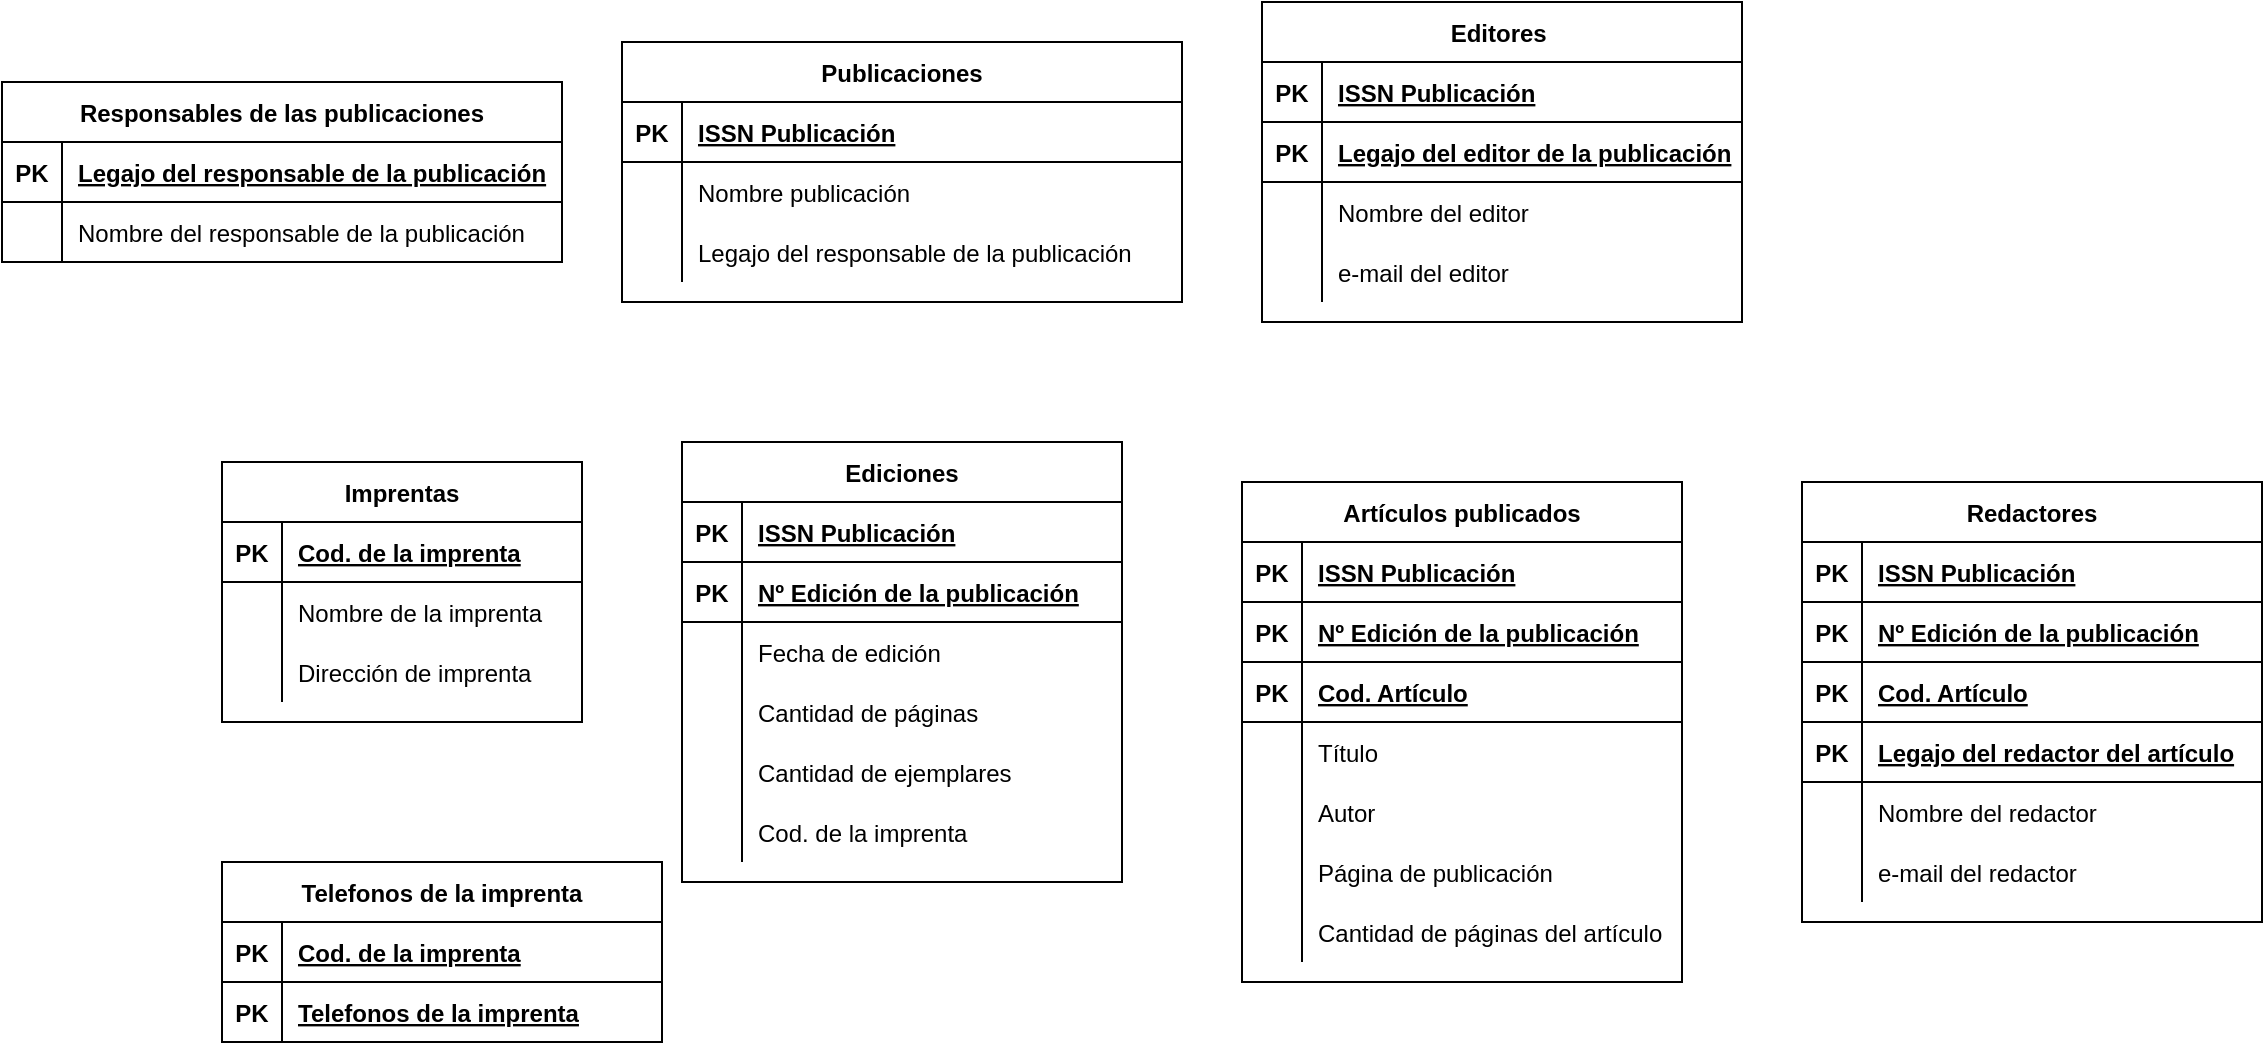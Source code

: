 <mxfile version="13.7.3" type="github">
  <diagram id="R2lEEEUBdFMjLlhIrx00" name="Page-1">
    <mxGraphModel dx="1718" dy="520" grid="1" gridSize="10" guides="1" tooltips="1" connect="1" arrows="1" fold="1" page="1" pageScale="1" pageWidth="850" pageHeight="1100" math="0" shadow="0" extFonts="Permanent Marker^https://fonts.googleapis.com/css?family=Permanent+Marker">
      <root>
        <mxCell id="0" />
        <mxCell id="1" parent="0" />
        <mxCell id="YVzqmrivTfN_J4FgBl8_-14" value="Editores " style="shape=table;startSize=30;container=1;collapsible=1;childLayout=tableLayout;fixedRows=1;rowLines=0;fontStyle=1;align=center;resizeLast=1;" parent="1" vertex="1">
          <mxGeometry x="500" y="20" width="240" height="160" as="geometry" />
        </mxCell>
        <mxCell id="YVzqmrivTfN_J4FgBl8_-15" value="" style="shape=partialRectangle;collapsible=0;dropTarget=0;pointerEvents=0;fillColor=none;top=0;left=0;bottom=1;right=0;points=[[0,0.5],[1,0.5]];portConstraint=eastwest;" parent="YVzqmrivTfN_J4FgBl8_-14" vertex="1">
          <mxGeometry y="30" width="240" height="30" as="geometry" />
        </mxCell>
        <mxCell id="YVzqmrivTfN_J4FgBl8_-16" value="PK" style="shape=partialRectangle;connectable=0;fillColor=none;top=0;left=0;bottom=0;right=0;fontStyle=1;overflow=hidden;" parent="YVzqmrivTfN_J4FgBl8_-15" vertex="1">
          <mxGeometry width="30" height="30" as="geometry" />
        </mxCell>
        <mxCell id="YVzqmrivTfN_J4FgBl8_-17" value="ISSN Publicación" style="shape=partialRectangle;connectable=0;fillColor=none;top=0;left=0;bottom=0;right=0;align=left;spacingLeft=6;fontStyle=5;overflow=hidden;" parent="YVzqmrivTfN_J4FgBl8_-15" vertex="1">
          <mxGeometry x="30" width="210" height="30" as="geometry" />
        </mxCell>
        <mxCell id="YVzqmrivTfN_J4FgBl8_-123" value="" style="shape=partialRectangle;collapsible=0;dropTarget=0;pointerEvents=0;fillColor=none;top=0;left=0;bottom=1;right=0;points=[[0,0.5],[1,0.5]];portConstraint=eastwest;" parent="YVzqmrivTfN_J4FgBl8_-14" vertex="1">
          <mxGeometry y="60" width="240" height="30" as="geometry" />
        </mxCell>
        <mxCell id="YVzqmrivTfN_J4FgBl8_-124" value="PK" style="shape=partialRectangle;connectable=0;fillColor=none;top=0;left=0;bottom=0;right=0;fontStyle=1;overflow=hidden;" parent="YVzqmrivTfN_J4FgBl8_-123" vertex="1">
          <mxGeometry width="30" height="30" as="geometry" />
        </mxCell>
        <mxCell id="YVzqmrivTfN_J4FgBl8_-125" value="Legajo del editor de la publicación" style="shape=partialRectangle;connectable=0;fillColor=none;top=0;left=0;bottom=0;right=0;align=left;spacingLeft=6;fontStyle=5;overflow=hidden;" parent="YVzqmrivTfN_J4FgBl8_-123" vertex="1">
          <mxGeometry x="30" width="210" height="30" as="geometry" />
        </mxCell>
        <mxCell id="YVzqmrivTfN_J4FgBl8_-18" value="" style="shape=partialRectangle;collapsible=0;dropTarget=0;pointerEvents=0;fillColor=none;top=0;left=0;bottom=0;right=0;points=[[0,0.5],[1,0.5]];portConstraint=eastwest;" parent="YVzqmrivTfN_J4FgBl8_-14" vertex="1">
          <mxGeometry y="90" width="240" height="30" as="geometry" />
        </mxCell>
        <mxCell id="YVzqmrivTfN_J4FgBl8_-19" value="" style="shape=partialRectangle;connectable=0;fillColor=none;top=0;left=0;bottom=0;right=0;editable=1;overflow=hidden;" parent="YVzqmrivTfN_J4FgBl8_-18" vertex="1">
          <mxGeometry width="30" height="30" as="geometry" />
        </mxCell>
        <mxCell id="YVzqmrivTfN_J4FgBl8_-20" value="Nombre del editor" style="shape=partialRectangle;connectable=0;fillColor=none;top=0;left=0;bottom=0;right=0;align=left;spacingLeft=6;overflow=hidden;" parent="YVzqmrivTfN_J4FgBl8_-18" vertex="1">
          <mxGeometry x="30" width="210" height="30" as="geometry" />
        </mxCell>
        <mxCell id="YVzqmrivTfN_J4FgBl8_-21" value="" style="shape=partialRectangle;collapsible=0;dropTarget=0;pointerEvents=0;fillColor=none;top=0;left=0;bottom=0;right=0;points=[[0,0.5],[1,0.5]];portConstraint=eastwest;" parent="YVzqmrivTfN_J4FgBl8_-14" vertex="1">
          <mxGeometry y="120" width="240" height="30" as="geometry" />
        </mxCell>
        <mxCell id="YVzqmrivTfN_J4FgBl8_-22" value="" style="shape=partialRectangle;connectable=0;fillColor=none;top=0;left=0;bottom=0;right=0;editable=1;overflow=hidden;" parent="YVzqmrivTfN_J4FgBl8_-21" vertex="1">
          <mxGeometry width="30" height="30" as="geometry" />
        </mxCell>
        <mxCell id="YVzqmrivTfN_J4FgBl8_-23" value="e-mail del editor" style="shape=partialRectangle;connectable=0;fillColor=none;top=0;left=0;bottom=0;right=0;align=left;spacingLeft=6;overflow=hidden;" parent="YVzqmrivTfN_J4FgBl8_-21" vertex="1">
          <mxGeometry x="30" width="210" height="30" as="geometry" />
        </mxCell>
        <mxCell id="YVzqmrivTfN_J4FgBl8_-1" value="Publicaciones" style="shape=table;startSize=30;container=1;collapsible=1;childLayout=tableLayout;fixedRows=1;rowLines=0;fontStyle=1;align=center;resizeLast=1;" parent="1" vertex="1">
          <mxGeometry x="180" y="40" width="280" height="130" as="geometry" />
        </mxCell>
        <mxCell id="YVzqmrivTfN_J4FgBl8_-2" value="" style="shape=partialRectangle;collapsible=0;dropTarget=0;pointerEvents=0;fillColor=none;top=0;left=0;bottom=1;right=0;points=[[0,0.5],[1,0.5]];portConstraint=eastwest;" parent="YVzqmrivTfN_J4FgBl8_-1" vertex="1">
          <mxGeometry y="30" width="280" height="30" as="geometry" />
        </mxCell>
        <mxCell id="YVzqmrivTfN_J4FgBl8_-3" value="PK" style="shape=partialRectangle;connectable=0;fillColor=none;top=0;left=0;bottom=0;right=0;fontStyle=1;overflow=hidden;" parent="YVzqmrivTfN_J4FgBl8_-2" vertex="1">
          <mxGeometry width="30" height="30" as="geometry" />
        </mxCell>
        <mxCell id="YVzqmrivTfN_J4FgBl8_-4" value="ISSN Publicación" style="shape=partialRectangle;connectable=0;fillColor=none;top=0;left=0;bottom=0;right=0;align=left;spacingLeft=6;fontStyle=5;overflow=hidden;" parent="YVzqmrivTfN_J4FgBl8_-2" vertex="1">
          <mxGeometry x="30" width="250" height="30" as="geometry" />
        </mxCell>
        <mxCell id="YVzqmrivTfN_J4FgBl8_-5" value="" style="shape=partialRectangle;collapsible=0;dropTarget=0;pointerEvents=0;fillColor=none;top=0;left=0;bottom=0;right=0;points=[[0,0.5],[1,0.5]];portConstraint=eastwest;" parent="YVzqmrivTfN_J4FgBl8_-1" vertex="1">
          <mxGeometry y="60" width="280" height="30" as="geometry" />
        </mxCell>
        <mxCell id="YVzqmrivTfN_J4FgBl8_-6" value="" style="shape=partialRectangle;connectable=0;fillColor=none;top=0;left=0;bottom=0;right=0;editable=1;overflow=hidden;" parent="YVzqmrivTfN_J4FgBl8_-5" vertex="1">
          <mxGeometry width="30" height="30" as="geometry" />
        </mxCell>
        <mxCell id="YVzqmrivTfN_J4FgBl8_-7" value="Nombre publicación" style="shape=partialRectangle;connectable=0;fillColor=none;top=0;left=0;bottom=0;right=0;align=left;spacingLeft=6;overflow=hidden;" parent="YVzqmrivTfN_J4FgBl8_-5" vertex="1">
          <mxGeometry x="30" width="250" height="30" as="geometry" />
        </mxCell>
        <mxCell id="YVzqmrivTfN_J4FgBl8_-8" value="" style="shape=partialRectangle;collapsible=0;dropTarget=0;pointerEvents=0;fillColor=none;top=0;left=0;bottom=0;right=0;points=[[0,0.5],[1,0.5]];portConstraint=eastwest;" parent="YVzqmrivTfN_J4FgBl8_-1" vertex="1">
          <mxGeometry y="90" width="280" height="30" as="geometry" />
        </mxCell>
        <mxCell id="YVzqmrivTfN_J4FgBl8_-9" value="" style="shape=partialRectangle;connectable=0;fillColor=none;top=0;left=0;bottom=0;right=0;editable=1;overflow=hidden;" parent="YVzqmrivTfN_J4FgBl8_-8" vertex="1">
          <mxGeometry width="30" height="30" as="geometry" />
        </mxCell>
        <mxCell id="YVzqmrivTfN_J4FgBl8_-10" value="Legajo del responsable de la publicación" style="shape=partialRectangle;connectable=0;fillColor=none;top=0;left=0;bottom=0;right=0;align=left;spacingLeft=6;overflow=hidden;" parent="YVzqmrivTfN_J4FgBl8_-8" vertex="1">
          <mxGeometry x="30" width="250" height="30" as="geometry" />
        </mxCell>
        <mxCell id="YVzqmrivTfN_J4FgBl8_-40" value="Ediciones" style="shape=table;startSize=30;container=1;collapsible=1;childLayout=tableLayout;fixedRows=1;rowLines=0;fontStyle=1;align=center;resizeLast=1;" parent="1" vertex="1">
          <mxGeometry x="210" y="240" width="220" height="220" as="geometry" />
        </mxCell>
        <mxCell id="YVzqmrivTfN_J4FgBl8_-41" value="" style="shape=partialRectangle;collapsible=0;dropTarget=0;pointerEvents=0;fillColor=none;top=0;left=0;bottom=1;right=0;points=[[0,0.5],[1,0.5]];portConstraint=eastwest;" parent="YVzqmrivTfN_J4FgBl8_-40" vertex="1">
          <mxGeometry y="30" width="220" height="30" as="geometry" />
        </mxCell>
        <mxCell id="YVzqmrivTfN_J4FgBl8_-42" value="PK" style="shape=partialRectangle;connectable=0;fillColor=none;top=0;left=0;bottom=0;right=0;fontStyle=1;overflow=hidden;" parent="YVzqmrivTfN_J4FgBl8_-41" vertex="1">
          <mxGeometry width="30" height="30" as="geometry" />
        </mxCell>
        <mxCell id="YVzqmrivTfN_J4FgBl8_-43" value="ISSN Publicación" style="shape=partialRectangle;connectable=0;fillColor=none;top=0;left=0;bottom=0;right=0;align=left;spacingLeft=6;fontStyle=5;overflow=hidden;" parent="YVzqmrivTfN_J4FgBl8_-41" vertex="1">
          <mxGeometry x="30" width="190" height="30" as="geometry" />
        </mxCell>
        <mxCell id="YVzqmrivTfN_J4FgBl8_-87" value="" style="shape=partialRectangle;collapsible=0;dropTarget=0;pointerEvents=0;fillColor=none;top=0;left=0;bottom=1;right=0;points=[[0,0.5],[1,0.5]];portConstraint=eastwest;" parent="YVzqmrivTfN_J4FgBl8_-40" vertex="1">
          <mxGeometry y="60" width="220" height="30" as="geometry" />
        </mxCell>
        <mxCell id="YVzqmrivTfN_J4FgBl8_-88" value="PK" style="shape=partialRectangle;connectable=0;fillColor=none;top=0;left=0;bottom=0;right=0;fontStyle=1;overflow=hidden;" parent="YVzqmrivTfN_J4FgBl8_-87" vertex="1">
          <mxGeometry width="30" height="30" as="geometry" />
        </mxCell>
        <mxCell id="YVzqmrivTfN_J4FgBl8_-89" value="Nº Edición de la publicación" style="shape=partialRectangle;connectable=0;fillColor=none;top=0;left=0;bottom=0;right=0;align=left;spacingLeft=6;fontStyle=5;overflow=hidden;" parent="YVzqmrivTfN_J4FgBl8_-87" vertex="1">
          <mxGeometry x="30" width="190" height="30" as="geometry" />
        </mxCell>
        <mxCell id="YVzqmrivTfN_J4FgBl8_-44" value="" style="shape=partialRectangle;collapsible=0;dropTarget=0;pointerEvents=0;fillColor=none;top=0;left=0;bottom=0;right=0;points=[[0,0.5],[1,0.5]];portConstraint=eastwest;" parent="YVzqmrivTfN_J4FgBl8_-40" vertex="1">
          <mxGeometry y="90" width="220" height="30" as="geometry" />
        </mxCell>
        <mxCell id="YVzqmrivTfN_J4FgBl8_-45" value="" style="shape=partialRectangle;connectable=0;fillColor=none;top=0;left=0;bottom=0;right=0;editable=1;overflow=hidden;" parent="YVzqmrivTfN_J4FgBl8_-44" vertex="1">
          <mxGeometry width="30" height="30" as="geometry" />
        </mxCell>
        <mxCell id="YVzqmrivTfN_J4FgBl8_-46" value="Fecha de edición" style="shape=partialRectangle;connectable=0;fillColor=none;top=0;left=0;bottom=0;right=0;align=left;spacingLeft=6;overflow=hidden;" parent="YVzqmrivTfN_J4FgBl8_-44" vertex="1">
          <mxGeometry x="30" width="190" height="30" as="geometry" />
        </mxCell>
        <mxCell id="YVzqmrivTfN_J4FgBl8_-47" value="" style="shape=partialRectangle;collapsible=0;dropTarget=0;pointerEvents=0;fillColor=none;top=0;left=0;bottom=0;right=0;points=[[0,0.5],[1,0.5]];portConstraint=eastwest;" parent="YVzqmrivTfN_J4FgBl8_-40" vertex="1">
          <mxGeometry y="120" width="220" height="30" as="geometry" />
        </mxCell>
        <mxCell id="YVzqmrivTfN_J4FgBl8_-48" value="" style="shape=partialRectangle;connectable=0;fillColor=none;top=0;left=0;bottom=0;right=0;editable=1;overflow=hidden;" parent="YVzqmrivTfN_J4FgBl8_-47" vertex="1">
          <mxGeometry width="30" height="30" as="geometry" />
        </mxCell>
        <mxCell id="YVzqmrivTfN_J4FgBl8_-49" value="Cantidad de páginas" style="shape=partialRectangle;connectable=0;fillColor=none;top=0;left=0;bottom=0;right=0;align=left;spacingLeft=6;overflow=hidden;" parent="YVzqmrivTfN_J4FgBl8_-47" vertex="1">
          <mxGeometry x="30" width="190" height="30" as="geometry" />
        </mxCell>
        <mxCell id="YVzqmrivTfN_J4FgBl8_-50" value="" style="shape=partialRectangle;collapsible=0;dropTarget=0;pointerEvents=0;fillColor=none;top=0;left=0;bottom=0;right=0;points=[[0,0.5],[1,0.5]];portConstraint=eastwest;" parent="YVzqmrivTfN_J4FgBl8_-40" vertex="1">
          <mxGeometry y="150" width="220" height="30" as="geometry" />
        </mxCell>
        <mxCell id="YVzqmrivTfN_J4FgBl8_-51" value="" style="shape=partialRectangle;connectable=0;fillColor=none;top=0;left=0;bottom=0;right=0;editable=1;overflow=hidden;" parent="YVzqmrivTfN_J4FgBl8_-50" vertex="1">
          <mxGeometry width="30" height="30" as="geometry" />
        </mxCell>
        <mxCell id="YVzqmrivTfN_J4FgBl8_-52" value="Cantidad de ejemplares" style="shape=partialRectangle;connectable=0;fillColor=none;top=0;left=0;bottom=0;right=0;align=left;spacingLeft=6;overflow=hidden;" parent="YVzqmrivTfN_J4FgBl8_-50" vertex="1">
          <mxGeometry x="30" width="190" height="30" as="geometry" />
        </mxCell>
        <mxCell id="YVzqmrivTfN_J4FgBl8_-67" value="" style="shape=partialRectangle;collapsible=0;dropTarget=0;pointerEvents=0;fillColor=none;top=0;left=0;bottom=0;right=0;points=[[0,0.5],[1,0.5]];portConstraint=eastwest;" parent="YVzqmrivTfN_J4FgBl8_-40" vertex="1">
          <mxGeometry y="180" width="220" height="30" as="geometry" />
        </mxCell>
        <mxCell id="YVzqmrivTfN_J4FgBl8_-68" value="" style="shape=partialRectangle;connectable=0;fillColor=none;top=0;left=0;bottom=0;right=0;editable=1;overflow=hidden;" parent="YVzqmrivTfN_J4FgBl8_-67" vertex="1">
          <mxGeometry width="30" height="30" as="geometry" />
        </mxCell>
        <mxCell id="YVzqmrivTfN_J4FgBl8_-69" value="Cod. de la imprenta" style="shape=partialRectangle;connectable=0;fillColor=none;top=0;left=0;bottom=0;right=0;align=left;spacingLeft=6;overflow=hidden;" parent="YVzqmrivTfN_J4FgBl8_-67" vertex="1">
          <mxGeometry x="30" width="190" height="30" as="geometry" />
        </mxCell>
        <mxCell id="YVzqmrivTfN_J4FgBl8_-53" value="Artículos publicados" style="shape=table;startSize=30;container=1;collapsible=1;childLayout=tableLayout;fixedRows=1;rowLines=0;fontStyle=1;align=center;resizeLast=1;" parent="1" vertex="1">
          <mxGeometry x="490" y="260" width="220" height="250" as="geometry" />
        </mxCell>
        <mxCell id="YVzqmrivTfN_J4FgBl8_-54" value="" style="shape=partialRectangle;collapsible=0;dropTarget=0;pointerEvents=0;fillColor=none;top=0;left=0;bottom=1;right=0;points=[[0,0.5],[1,0.5]];portConstraint=eastwest;" parent="YVzqmrivTfN_J4FgBl8_-53" vertex="1">
          <mxGeometry y="30" width="220" height="30" as="geometry" />
        </mxCell>
        <mxCell id="YVzqmrivTfN_J4FgBl8_-55" value="PK" style="shape=partialRectangle;connectable=0;fillColor=none;top=0;left=0;bottom=0;right=0;fontStyle=1;overflow=hidden;" parent="YVzqmrivTfN_J4FgBl8_-54" vertex="1">
          <mxGeometry width="30" height="30" as="geometry" />
        </mxCell>
        <mxCell id="YVzqmrivTfN_J4FgBl8_-56" value="ISSN Publicación" style="shape=partialRectangle;connectable=0;fillColor=none;top=0;left=0;bottom=0;right=0;align=left;spacingLeft=6;fontStyle=5;overflow=hidden;" parent="YVzqmrivTfN_J4FgBl8_-54" vertex="1">
          <mxGeometry x="30" width="190" height="30" as="geometry" />
        </mxCell>
        <mxCell id="YVzqmrivTfN_J4FgBl8_-103" value="" style="shape=partialRectangle;collapsible=0;dropTarget=0;pointerEvents=0;fillColor=none;top=0;left=0;bottom=1;right=0;points=[[0,0.5],[1,0.5]];portConstraint=eastwest;" parent="YVzqmrivTfN_J4FgBl8_-53" vertex="1">
          <mxGeometry y="60" width="220" height="30" as="geometry" />
        </mxCell>
        <mxCell id="YVzqmrivTfN_J4FgBl8_-104" value="PK" style="shape=partialRectangle;connectable=0;fillColor=none;top=0;left=0;bottom=0;right=0;fontStyle=1;overflow=hidden;" parent="YVzqmrivTfN_J4FgBl8_-103" vertex="1">
          <mxGeometry width="30" height="30" as="geometry" />
        </mxCell>
        <mxCell id="YVzqmrivTfN_J4FgBl8_-105" value="Nº Edición de la publicación" style="shape=partialRectangle;connectable=0;fillColor=none;top=0;left=0;bottom=0;right=0;align=left;spacingLeft=6;fontStyle=5;overflow=hidden;" parent="YVzqmrivTfN_J4FgBl8_-103" vertex="1">
          <mxGeometry x="30" width="190" height="30" as="geometry" />
        </mxCell>
        <mxCell id="YVzqmrivTfN_J4FgBl8_-99" value="" style="shape=partialRectangle;collapsible=0;dropTarget=0;pointerEvents=0;fillColor=none;top=0;left=0;bottom=1;right=0;points=[[0,0.5],[1,0.5]];portConstraint=eastwest;" parent="YVzqmrivTfN_J4FgBl8_-53" vertex="1">
          <mxGeometry y="90" width="220" height="30" as="geometry" />
        </mxCell>
        <mxCell id="YVzqmrivTfN_J4FgBl8_-100" value="PK" style="shape=partialRectangle;connectable=0;fillColor=none;top=0;left=0;bottom=0;right=0;fontStyle=1;overflow=hidden;" parent="YVzqmrivTfN_J4FgBl8_-99" vertex="1">
          <mxGeometry width="30" height="30" as="geometry" />
        </mxCell>
        <mxCell id="YVzqmrivTfN_J4FgBl8_-101" value="Cod. Artículo" style="shape=partialRectangle;connectable=0;fillColor=none;top=0;left=0;bottom=0;right=0;align=left;spacingLeft=6;fontStyle=5;overflow=hidden;" parent="YVzqmrivTfN_J4FgBl8_-99" vertex="1">
          <mxGeometry x="30" width="190" height="30" as="geometry" />
        </mxCell>
        <mxCell id="YVzqmrivTfN_J4FgBl8_-57" value="" style="shape=partialRectangle;collapsible=0;dropTarget=0;pointerEvents=0;fillColor=none;top=0;left=0;bottom=0;right=0;points=[[0,0.5],[1,0.5]];portConstraint=eastwest;" parent="YVzqmrivTfN_J4FgBl8_-53" vertex="1">
          <mxGeometry y="120" width="220" height="30" as="geometry" />
        </mxCell>
        <mxCell id="YVzqmrivTfN_J4FgBl8_-58" value="" style="shape=partialRectangle;connectable=0;fillColor=none;top=0;left=0;bottom=0;right=0;editable=1;overflow=hidden;" parent="YVzqmrivTfN_J4FgBl8_-57" vertex="1">
          <mxGeometry width="30" height="30" as="geometry" />
        </mxCell>
        <mxCell id="YVzqmrivTfN_J4FgBl8_-59" value="Título" style="shape=partialRectangle;connectable=0;fillColor=none;top=0;left=0;bottom=0;right=0;align=left;spacingLeft=6;overflow=hidden;" parent="YVzqmrivTfN_J4FgBl8_-57" vertex="1">
          <mxGeometry x="30" width="190" height="30" as="geometry" />
        </mxCell>
        <mxCell id="YVzqmrivTfN_J4FgBl8_-60" value="" style="shape=partialRectangle;collapsible=0;dropTarget=0;pointerEvents=0;fillColor=none;top=0;left=0;bottom=0;right=0;points=[[0,0.5],[1,0.5]];portConstraint=eastwest;" parent="YVzqmrivTfN_J4FgBl8_-53" vertex="1">
          <mxGeometry y="150" width="220" height="30" as="geometry" />
        </mxCell>
        <mxCell id="YVzqmrivTfN_J4FgBl8_-61" value="" style="shape=partialRectangle;connectable=0;fillColor=none;top=0;left=0;bottom=0;right=0;editable=1;overflow=hidden;" parent="YVzqmrivTfN_J4FgBl8_-60" vertex="1">
          <mxGeometry width="30" height="30" as="geometry" />
        </mxCell>
        <mxCell id="YVzqmrivTfN_J4FgBl8_-62" value="Autor" style="shape=partialRectangle;connectable=0;fillColor=none;top=0;left=0;bottom=0;right=0;align=left;spacingLeft=6;overflow=hidden;" parent="YVzqmrivTfN_J4FgBl8_-60" vertex="1">
          <mxGeometry x="30" width="190" height="30" as="geometry" />
        </mxCell>
        <mxCell id="YVzqmrivTfN_J4FgBl8_-63" value="" style="shape=partialRectangle;collapsible=0;dropTarget=0;pointerEvents=0;fillColor=none;top=0;left=0;bottom=0;right=0;points=[[0,0.5],[1,0.5]];portConstraint=eastwest;" parent="YVzqmrivTfN_J4FgBl8_-53" vertex="1">
          <mxGeometry y="180" width="220" height="30" as="geometry" />
        </mxCell>
        <mxCell id="YVzqmrivTfN_J4FgBl8_-64" value="" style="shape=partialRectangle;connectable=0;fillColor=none;top=0;left=0;bottom=0;right=0;editable=1;overflow=hidden;" parent="YVzqmrivTfN_J4FgBl8_-63" vertex="1">
          <mxGeometry width="30" height="30" as="geometry" />
        </mxCell>
        <mxCell id="YVzqmrivTfN_J4FgBl8_-65" value="Página de publicación" style="shape=partialRectangle;connectable=0;fillColor=none;top=0;left=0;bottom=0;right=0;align=left;spacingLeft=6;overflow=hidden;" parent="YVzqmrivTfN_J4FgBl8_-63" vertex="1">
          <mxGeometry x="30" width="190" height="30" as="geometry" />
        </mxCell>
        <mxCell id="YVzqmrivTfN_J4FgBl8_-107" value="" style="shape=partialRectangle;collapsible=0;dropTarget=0;pointerEvents=0;fillColor=none;top=0;left=0;bottom=0;right=0;points=[[0,0.5],[1,0.5]];portConstraint=eastwest;" parent="YVzqmrivTfN_J4FgBl8_-53" vertex="1">
          <mxGeometry y="210" width="220" height="30" as="geometry" />
        </mxCell>
        <mxCell id="YVzqmrivTfN_J4FgBl8_-108" value="" style="shape=partialRectangle;connectable=0;fillColor=none;top=0;left=0;bottom=0;right=0;editable=1;overflow=hidden;" parent="YVzqmrivTfN_J4FgBl8_-107" vertex="1">
          <mxGeometry width="30" height="30" as="geometry" />
        </mxCell>
        <mxCell id="YVzqmrivTfN_J4FgBl8_-109" value="Cantidad de páginas del artículo" style="shape=partialRectangle;connectable=0;fillColor=none;top=0;left=0;bottom=0;right=0;align=left;spacingLeft=6;overflow=hidden;" parent="YVzqmrivTfN_J4FgBl8_-107" vertex="1">
          <mxGeometry x="30" width="190" height="30" as="geometry" />
        </mxCell>
        <mxCell id="dbOZA-UvOD_c39-JUCQo-14" value="Redactores" style="shape=table;startSize=30;container=1;collapsible=1;childLayout=tableLayout;fixedRows=1;rowLines=0;fontStyle=1;align=center;resizeLast=1;" vertex="1" parent="1">
          <mxGeometry x="770" y="260" width="230" height="220" as="geometry" />
        </mxCell>
        <mxCell id="dbOZA-UvOD_c39-JUCQo-61" value="" style="shape=partialRectangle;collapsible=0;dropTarget=0;pointerEvents=0;fillColor=none;top=0;left=0;bottom=1;right=0;points=[[0,0.5],[1,0.5]];portConstraint=eastwest;" vertex="1" parent="dbOZA-UvOD_c39-JUCQo-14">
          <mxGeometry y="30" width="230" height="30" as="geometry" />
        </mxCell>
        <mxCell id="dbOZA-UvOD_c39-JUCQo-62" value="PK" style="shape=partialRectangle;connectable=0;fillColor=none;top=0;left=0;bottom=0;right=0;fontStyle=1;overflow=hidden;" vertex="1" parent="dbOZA-UvOD_c39-JUCQo-61">
          <mxGeometry width="30" height="30" as="geometry" />
        </mxCell>
        <mxCell id="dbOZA-UvOD_c39-JUCQo-63" value="ISSN Publicación" style="shape=partialRectangle;connectable=0;fillColor=none;top=0;left=0;bottom=0;right=0;align=left;spacingLeft=6;fontStyle=5;overflow=hidden;" vertex="1" parent="dbOZA-UvOD_c39-JUCQo-61">
          <mxGeometry x="30" width="200" height="30" as="geometry" />
        </mxCell>
        <mxCell id="dbOZA-UvOD_c39-JUCQo-69" value="" style="shape=partialRectangle;collapsible=0;dropTarget=0;pointerEvents=0;fillColor=none;top=0;left=0;bottom=1;right=0;points=[[0,0.5],[1,0.5]];portConstraint=eastwest;" vertex="1" parent="dbOZA-UvOD_c39-JUCQo-14">
          <mxGeometry y="60" width="230" height="30" as="geometry" />
        </mxCell>
        <mxCell id="dbOZA-UvOD_c39-JUCQo-70" value="PK" style="shape=partialRectangle;connectable=0;fillColor=none;top=0;left=0;bottom=0;right=0;fontStyle=1;overflow=hidden;" vertex="1" parent="dbOZA-UvOD_c39-JUCQo-69">
          <mxGeometry width="30" height="30" as="geometry" />
        </mxCell>
        <mxCell id="dbOZA-UvOD_c39-JUCQo-71" value="Nº Edición de la publicación" style="shape=partialRectangle;connectable=0;fillColor=none;top=0;left=0;bottom=0;right=0;align=left;spacingLeft=6;fontStyle=5;overflow=hidden;" vertex="1" parent="dbOZA-UvOD_c39-JUCQo-69">
          <mxGeometry x="30" width="200" height="30" as="geometry" />
        </mxCell>
        <mxCell id="dbOZA-UvOD_c39-JUCQo-65" value="" style="shape=partialRectangle;collapsible=0;dropTarget=0;pointerEvents=0;fillColor=none;top=0;left=0;bottom=1;right=0;points=[[0,0.5],[1,0.5]];portConstraint=eastwest;" vertex="1" parent="dbOZA-UvOD_c39-JUCQo-14">
          <mxGeometry y="90" width="230" height="30" as="geometry" />
        </mxCell>
        <mxCell id="dbOZA-UvOD_c39-JUCQo-66" value="PK" style="shape=partialRectangle;connectable=0;fillColor=none;top=0;left=0;bottom=0;right=0;fontStyle=1;overflow=hidden;" vertex="1" parent="dbOZA-UvOD_c39-JUCQo-65">
          <mxGeometry width="30" height="30" as="geometry" />
        </mxCell>
        <mxCell id="dbOZA-UvOD_c39-JUCQo-67" value="Cod. Artículo" style="shape=partialRectangle;connectable=0;fillColor=none;top=0;left=0;bottom=0;right=0;align=left;spacingLeft=6;fontStyle=5;overflow=hidden;" vertex="1" parent="dbOZA-UvOD_c39-JUCQo-65">
          <mxGeometry x="30" width="200" height="30" as="geometry" />
        </mxCell>
        <mxCell id="dbOZA-UvOD_c39-JUCQo-15" value="" style="shape=partialRectangle;collapsible=0;dropTarget=0;pointerEvents=0;fillColor=none;top=0;left=0;bottom=1;right=0;points=[[0,0.5],[1,0.5]];portConstraint=eastwest;" vertex="1" parent="dbOZA-UvOD_c39-JUCQo-14">
          <mxGeometry y="120" width="230" height="30" as="geometry" />
        </mxCell>
        <mxCell id="dbOZA-UvOD_c39-JUCQo-16" value="PK" style="shape=partialRectangle;connectable=0;fillColor=none;top=0;left=0;bottom=0;right=0;fontStyle=1;overflow=hidden;" vertex="1" parent="dbOZA-UvOD_c39-JUCQo-15">
          <mxGeometry width="30" height="30" as="geometry" />
        </mxCell>
        <mxCell id="dbOZA-UvOD_c39-JUCQo-17" value="Legajo del redactor del artículo" style="shape=partialRectangle;connectable=0;fillColor=none;top=0;left=0;bottom=0;right=0;align=left;spacingLeft=6;fontStyle=5;overflow=hidden;" vertex="1" parent="dbOZA-UvOD_c39-JUCQo-15">
          <mxGeometry x="30" width="200" height="30" as="geometry" />
        </mxCell>
        <mxCell id="dbOZA-UvOD_c39-JUCQo-18" value="" style="shape=partialRectangle;collapsible=0;dropTarget=0;pointerEvents=0;fillColor=none;top=0;left=0;bottom=0;right=0;points=[[0,0.5],[1,0.5]];portConstraint=eastwest;" vertex="1" parent="dbOZA-UvOD_c39-JUCQo-14">
          <mxGeometry y="150" width="230" height="30" as="geometry" />
        </mxCell>
        <mxCell id="dbOZA-UvOD_c39-JUCQo-19" value="" style="shape=partialRectangle;connectable=0;fillColor=none;top=0;left=0;bottom=0;right=0;editable=1;overflow=hidden;" vertex="1" parent="dbOZA-UvOD_c39-JUCQo-18">
          <mxGeometry width="30" height="30" as="geometry" />
        </mxCell>
        <mxCell id="dbOZA-UvOD_c39-JUCQo-20" value="Nombre del redactor" style="shape=partialRectangle;connectable=0;fillColor=none;top=0;left=0;bottom=0;right=0;align=left;spacingLeft=6;overflow=hidden;" vertex="1" parent="dbOZA-UvOD_c39-JUCQo-18">
          <mxGeometry x="30" width="200" height="30" as="geometry" />
        </mxCell>
        <mxCell id="dbOZA-UvOD_c39-JUCQo-21" value="" style="shape=partialRectangle;collapsible=0;dropTarget=0;pointerEvents=0;fillColor=none;top=0;left=0;bottom=0;right=0;points=[[0,0.5],[1,0.5]];portConstraint=eastwest;" vertex="1" parent="dbOZA-UvOD_c39-JUCQo-14">
          <mxGeometry y="180" width="230" height="30" as="geometry" />
        </mxCell>
        <mxCell id="dbOZA-UvOD_c39-JUCQo-22" value="" style="shape=partialRectangle;connectable=0;fillColor=none;top=0;left=0;bottom=0;right=0;editable=1;overflow=hidden;" vertex="1" parent="dbOZA-UvOD_c39-JUCQo-21">
          <mxGeometry width="30" height="30" as="geometry" />
        </mxCell>
        <mxCell id="dbOZA-UvOD_c39-JUCQo-23" value="e-mail del redactor" style="shape=partialRectangle;connectable=0;fillColor=none;top=0;left=0;bottom=0;right=0;align=left;spacingLeft=6;overflow=hidden;" vertex="1" parent="dbOZA-UvOD_c39-JUCQo-21">
          <mxGeometry x="30" width="200" height="30" as="geometry" />
        </mxCell>
        <mxCell id="YVzqmrivTfN_J4FgBl8_-27" value="Telefonos de la imprenta" style="shape=table;startSize=30;container=1;collapsible=1;childLayout=tableLayout;fixedRows=1;rowLines=0;fontStyle=1;align=center;resizeLast=1;" parent="1" vertex="1">
          <mxGeometry x="-20" y="450" width="220" height="90" as="geometry" />
        </mxCell>
        <mxCell id="YVzqmrivTfN_J4FgBl8_-127" value="" style="shape=partialRectangle;collapsible=0;dropTarget=0;pointerEvents=0;fillColor=none;top=0;left=0;bottom=1;right=0;points=[[0,0.5],[1,0.5]];portConstraint=eastwest;" parent="YVzqmrivTfN_J4FgBl8_-27" vertex="1">
          <mxGeometry y="30" width="220" height="30" as="geometry" />
        </mxCell>
        <mxCell id="YVzqmrivTfN_J4FgBl8_-128" value="PK" style="shape=partialRectangle;connectable=0;fillColor=none;top=0;left=0;bottom=0;right=0;fontStyle=1;overflow=hidden;" parent="YVzqmrivTfN_J4FgBl8_-127" vertex="1">
          <mxGeometry width="30" height="30" as="geometry" />
        </mxCell>
        <mxCell id="YVzqmrivTfN_J4FgBl8_-129" value="Cod. de la imprenta" style="shape=partialRectangle;connectable=0;fillColor=none;top=0;left=0;bottom=0;right=0;align=left;spacingLeft=6;fontStyle=5;overflow=hidden;" parent="YVzqmrivTfN_J4FgBl8_-127" vertex="1">
          <mxGeometry x="30" width="190" height="30" as="geometry" />
        </mxCell>
        <mxCell id="YVzqmrivTfN_J4FgBl8_-91" value="" style="shape=partialRectangle;collapsible=0;dropTarget=0;pointerEvents=0;fillColor=none;top=0;left=0;bottom=1;right=0;points=[[0,0.5],[1,0.5]];portConstraint=eastwest;" parent="YVzqmrivTfN_J4FgBl8_-27" vertex="1">
          <mxGeometry y="60" width="220" height="30" as="geometry" />
        </mxCell>
        <mxCell id="YVzqmrivTfN_J4FgBl8_-92" value="PK" style="shape=partialRectangle;connectable=0;fillColor=none;top=0;left=0;bottom=0;right=0;fontStyle=1;overflow=hidden;" parent="YVzqmrivTfN_J4FgBl8_-91" vertex="1">
          <mxGeometry width="30" height="30" as="geometry" />
        </mxCell>
        <mxCell id="YVzqmrivTfN_J4FgBl8_-93" value="Telefonos de la imprenta" style="shape=partialRectangle;connectable=0;fillColor=none;top=0;left=0;bottom=0;right=0;align=left;spacingLeft=6;fontStyle=5;overflow=hidden;" parent="YVzqmrivTfN_J4FgBl8_-91" vertex="1">
          <mxGeometry x="30" width="190" height="30" as="geometry" />
        </mxCell>
        <mxCell id="dbOZA-UvOD_c39-JUCQo-1" value="Imprentas" style="shape=table;startSize=30;container=1;collapsible=1;childLayout=tableLayout;fixedRows=1;rowLines=0;fontStyle=1;align=center;resizeLast=1;" vertex="1" parent="1">
          <mxGeometry x="-20" y="250" width="180" height="130" as="geometry" />
        </mxCell>
        <mxCell id="dbOZA-UvOD_c39-JUCQo-2" value="" style="shape=partialRectangle;collapsible=0;dropTarget=0;pointerEvents=0;fillColor=none;top=0;left=0;bottom=1;right=0;points=[[0,0.5],[1,0.5]];portConstraint=eastwest;" vertex="1" parent="dbOZA-UvOD_c39-JUCQo-1">
          <mxGeometry y="30" width="180" height="30" as="geometry" />
        </mxCell>
        <mxCell id="dbOZA-UvOD_c39-JUCQo-3" value="PK" style="shape=partialRectangle;connectable=0;fillColor=none;top=0;left=0;bottom=0;right=0;fontStyle=1;overflow=hidden;" vertex="1" parent="dbOZA-UvOD_c39-JUCQo-2">
          <mxGeometry width="30" height="30" as="geometry" />
        </mxCell>
        <mxCell id="dbOZA-UvOD_c39-JUCQo-4" value="Cod. de la imprenta" style="shape=partialRectangle;connectable=0;fillColor=none;top=0;left=0;bottom=0;right=0;align=left;spacingLeft=6;fontStyle=5;overflow=hidden;" vertex="1" parent="dbOZA-UvOD_c39-JUCQo-2">
          <mxGeometry x="30" width="150" height="30" as="geometry" />
        </mxCell>
        <mxCell id="dbOZA-UvOD_c39-JUCQo-5" value="" style="shape=partialRectangle;collapsible=0;dropTarget=0;pointerEvents=0;fillColor=none;top=0;left=0;bottom=0;right=0;points=[[0,0.5],[1,0.5]];portConstraint=eastwest;" vertex="1" parent="dbOZA-UvOD_c39-JUCQo-1">
          <mxGeometry y="60" width="180" height="30" as="geometry" />
        </mxCell>
        <mxCell id="dbOZA-UvOD_c39-JUCQo-6" value="" style="shape=partialRectangle;connectable=0;fillColor=none;top=0;left=0;bottom=0;right=0;editable=1;overflow=hidden;" vertex="1" parent="dbOZA-UvOD_c39-JUCQo-5">
          <mxGeometry width="30" height="30" as="geometry" />
        </mxCell>
        <mxCell id="dbOZA-UvOD_c39-JUCQo-7" value="Nombre de la imprenta" style="shape=partialRectangle;connectable=0;fillColor=none;top=0;left=0;bottom=0;right=0;align=left;spacingLeft=6;overflow=hidden;" vertex="1" parent="dbOZA-UvOD_c39-JUCQo-5">
          <mxGeometry x="30" width="150" height="30" as="geometry" />
        </mxCell>
        <mxCell id="dbOZA-UvOD_c39-JUCQo-8" value="" style="shape=partialRectangle;collapsible=0;dropTarget=0;pointerEvents=0;fillColor=none;top=0;left=0;bottom=0;right=0;points=[[0,0.5],[1,0.5]];portConstraint=eastwest;" vertex="1" parent="dbOZA-UvOD_c39-JUCQo-1">
          <mxGeometry y="90" width="180" height="30" as="geometry" />
        </mxCell>
        <mxCell id="dbOZA-UvOD_c39-JUCQo-9" value="" style="shape=partialRectangle;connectable=0;fillColor=none;top=0;left=0;bottom=0;right=0;editable=1;overflow=hidden;" vertex="1" parent="dbOZA-UvOD_c39-JUCQo-8">
          <mxGeometry width="30" height="30" as="geometry" />
        </mxCell>
        <mxCell id="dbOZA-UvOD_c39-JUCQo-10" value="Dirección de imprenta" style="shape=partialRectangle;connectable=0;fillColor=none;top=0;left=0;bottom=0;right=0;align=left;spacingLeft=6;overflow=hidden;" vertex="1" parent="dbOZA-UvOD_c39-JUCQo-8">
          <mxGeometry x="30" width="150" height="30" as="geometry" />
        </mxCell>
        <mxCell id="dbOZA-UvOD_c39-JUCQo-39" value="Responsables de las publicaciones" style="shape=table;startSize=30;container=1;collapsible=1;childLayout=tableLayout;fixedRows=1;rowLines=0;fontStyle=1;align=center;resizeLast=1;" vertex="1" parent="1">
          <mxGeometry x="-130" y="60" width="280" height="90" as="geometry" />
        </mxCell>
        <mxCell id="dbOZA-UvOD_c39-JUCQo-40" value="" style="shape=partialRectangle;collapsible=0;dropTarget=0;pointerEvents=0;fillColor=none;top=0;left=0;bottom=1;right=0;points=[[0,0.5],[1,0.5]];portConstraint=eastwest;" vertex="1" parent="dbOZA-UvOD_c39-JUCQo-39">
          <mxGeometry y="30" width="280" height="30" as="geometry" />
        </mxCell>
        <mxCell id="dbOZA-UvOD_c39-JUCQo-41" value="PK" style="shape=partialRectangle;connectable=0;fillColor=none;top=0;left=0;bottom=0;right=0;fontStyle=1;overflow=hidden;" vertex="1" parent="dbOZA-UvOD_c39-JUCQo-40">
          <mxGeometry width="30" height="30" as="geometry" />
        </mxCell>
        <mxCell id="dbOZA-UvOD_c39-JUCQo-42" value="Legajo del responsable de la publicación" style="shape=partialRectangle;connectable=0;fillColor=none;top=0;left=0;bottom=0;right=0;align=left;spacingLeft=6;fontStyle=5;overflow=hidden;" vertex="1" parent="dbOZA-UvOD_c39-JUCQo-40">
          <mxGeometry x="30" width="250" height="30" as="geometry" />
        </mxCell>
        <mxCell id="dbOZA-UvOD_c39-JUCQo-43" value="" style="shape=partialRectangle;collapsible=0;dropTarget=0;pointerEvents=0;fillColor=none;top=0;left=0;bottom=0;right=0;points=[[0,0.5],[1,0.5]];portConstraint=eastwest;" vertex="1" parent="dbOZA-UvOD_c39-JUCQo-39">
          <mxGeometry y="60" width="280" height="30" as="geometry" />
        </mxCell>
        <mxCell id="dbOZA-UvOD_c39-JUCQo-44" value="" style="shape=partialRectangle;connectable=0;fillColor=none;top=0;left=0;bottom=0;right=0;editable=1;overflow=hidden;" vertex="1" parent="dbOZA-UvOD_c39-JUCQo-43">
          <mxGeometry width="30" height="30" as="geometry" />
        </mxCell>
        <mxCell id="dbOZA-UvOD_c39-JUCQo-45" value="Nombre del responsable de la publicación" style="shape=partialRectangle;connectable=0;fillColor=none;top=0;left=0;bottom=0;right=0;align=left;spacingLeft=6;overflow=hidden;" vertex="1" parent="dbOZA-UvOD_c39-JUCQo-43">
          <mxGeometry x="30" width="250" height="30" as="geometry" />
        </mxCell>
      </root>
    </mxGraphModel>
  </diagram>
</mxfile>
